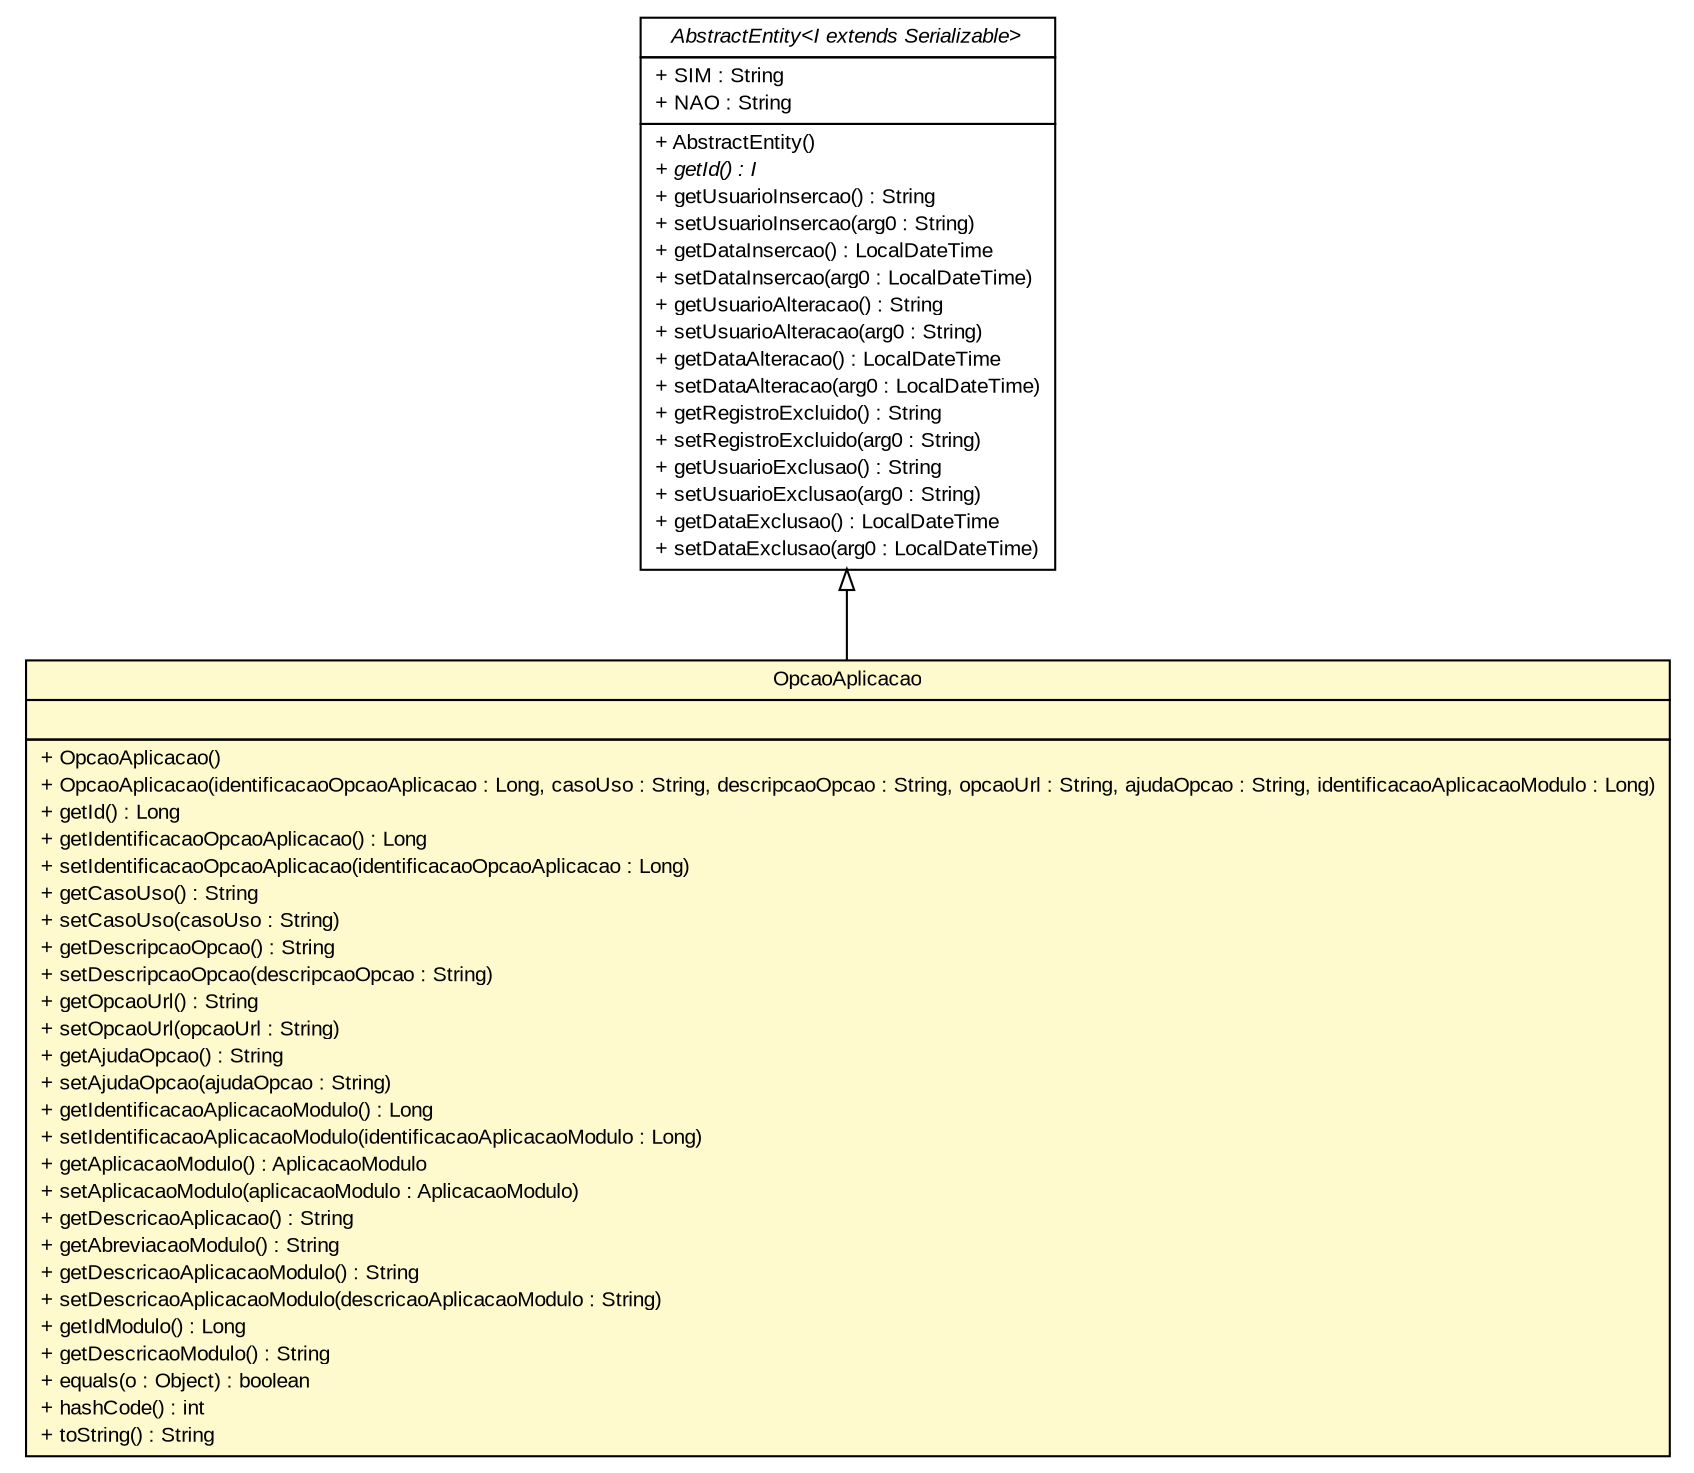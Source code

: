 #!/usr/local/bin/dot
#
# Class diagram 
# Generated by UMLGraph version R5_6 (http://www.umlgraph.org/)
#

digraph G {
	edge [fontname="arial",fontsize=10,labelfontname="arial",labelfontsize=10];
	node [fontname="arial",fontsize=10,shape=plaintext];
	nodesep=0.25;
	ranksep=0.5;
	// br.gov.to.sefaz.seg.persistence.entity.OpcaoAplicacao
	c29487 [label=<<table title="br.gov.to.sefaz.seg.persistence.entity.OpcaoAplicacao" border="0" cellborder="1" cellspacing="0" cellpadding="2" port="p" bgcolor="lemonChiffon" href="./OpcaoAplicacao.html">
		<tr><td><table border="0" cellspacing="0" cellpadding="1">
<tr><td align="center" balign="center"> OpcaoAplicacao </td></tr>
		</table></td></tr>
		<tr><td><table border="0" cellspacing="0" cellpadding="1">
<tr><td align="left" balign="left">  </td></tr>
		</table></td></tr>
		<tr><td><table border="0" cellspacing="0" cellpadding="1">
<tr><td align="left" balign="left"> + OpcaoAplicacao() </td></tr>
<tr><td align="left" balign="left"> + OpcaoAplicacao(identificacaoOpcaoAplicacao : Long, casoUso : String, descripcaoOpcao : String, opcaoUrl : String, ajudaOpcao : String, identificacaoAplicacaoModulo : Long) </td></tr>
<tr><td align="left" balign="left"> + getId() : Long </td></tr>
<tr><td align="left" balign="left"> + getIdentificacaoOpcaoAplicacao() : Long </td></tr>
<tr><td align="left" balign="left"> + setIdentificacaoOpcaoAplicacao(identificacaoOpcaoAplicacao : Long) </td></tr>
<tr><td align="left" balign="left"> + getCasoUso() : String </td></tr>
<tr><td align="left" balign="left"> + setCasoUso(casoUso : String) </td></tr>
<tr><td align="left" balign="left"> + getDescripcaoOpcao() : String </td></tr>
<tr><td align="left" balign="left"> + setDescripcaoOpcao(descripcaoOpcao : String) </td></tr>
<tr><td align="left" balign="left"> + getOpcaoUrl() : String </td></tr>
<tr><td align="left" balign="left"> + setOpcaoUrl(opcaoUrl : String) </td></tr>
<tr><td align="left" balign="left"> + getAjudaOpcao() : String </td></tr>
<tr><td align="left" balign="left"> + setAjudaOpcao(ajudaOpcao : String) </td></tr>
<tr><td align="left" balign="left"> + getIdentificacaoAplicacaoModulo() : Long </td></tr>
<tr><td align="left" balign="left"> + setIdentificacaoAplicacaoModulo(identificacaoAplicacaoModulo : Long) </td></tr>
<tr><td align="left" balign="left"> + getAplicacaoModulo() : AplicacaoModulo </td></tr>
<tr><td align="left" balign="left"> + setAplicacaoModulo(aplicacaoModulo : AplicacaoModulo) </td></tr>
<tr><td align="left" balign="left"> + getDescricaoAplicacao() : String </td></tr>
<tr><td align="left" balign="left"> + getAbreviacaoModulo() : String </td></tr>
<tr><td align="left" balign="left"> + getDescricaoAplicacaoModulo() : String </td></tr>
<tr><td align="left" balign="left"> + setDescricaoAplicacaoModulo(descricaoAplicacaoModulo : String) </td></tr>
<tr><td align="left" balign="left"> + getIdModulo() : Long </td></tr>
<tr><td align="left" balign="left"> + getDescricaoModulo() : String </td></tr>
<tr><td align="left" balign="left"> + equals(o : Object) : boolean </td></tr>
<tr><td align="left" balign="left"> + hashCode() : int </td></tr>
<tr><td align="left" balign="left"> + toString() : String </td></tr>
		</table></td></tr>
		</table>>, URL="./OpcaoAplicacao.html", fontname="arial", fontcolor="black", fontsize=10.0];
	//br.gov.to.sefaz.seg.persistence.entity.OpcaoAplicacao extends br.gov.to.sefaz.persistence.entity.AbstractEntity<java.lang.Long>
	c29529:p -> c29487:p [dir=back,arrowtail=empty];
	// br.gov.to.sefaz.persistence.entity.AbstractEntity<I extends java.io.Serializable>
	c29529 [label=<<table title="br.gov.to.sefaz.persistence.entity.AbstractEntity" border="0" cellborder="1" cellspacing="0" cellpadding="2" port="p" href="http://java.sun.com/j2se/1.4.2/docs/api/br/gov/to/sefaz/persistence/entity/AbstractEntity.html">
		<tr><td><table border="0" cellspacing="0" cellpadding="1">
<tr><td align="center" balign="center"><font face="arial italic"> AbstractEntity&lt;I extends Serializable&gt; </font></td></tr>
		</table></td></tr>
		<tr><td><table border="0" cellspacing="0" cellpadding="1">
<tr><td align="left" balign="left"> + SIM : String </td></tr>
<tr><td align="left" balign="left"> + NAO : String </td></tr>
		</table></td></tr>
		<tr><td><table border="0" cellspacing="0" cellpadding="1">
<tr><td align="left" balign="left"> + AbstractEntity() </td></tr>
<tr><td align="left" balign="left"><font face="arial italic" point-size="10.0"> + getId() : I </font></td></tr>
<tr><td align="left" balign="left"> + getUsuarioInsercao() : String </td></tr>
<tr><td align="left" balign="left"> + setUsuarioInsercao(arg0 : String) </td></tr>
<tr><td align="left" balign="left"> + getDataInsercao() : LocalDateTime </td></tr>
<tr><td align="left" balign="left"> + setDataInsercao(arg0 : LocalDateTime) </td></tr>
<tr><td align="left" balign="left"> + getUsuarioAlteracao() : String </td></tr>
<tr><td align="left" balign="left"> + setUsuarioAlteracao(arg0 : String) </td></tr>
<tr><td align="left" balign="left"> + getDataAlteracao() : LocalDateTime </td></tr>
<tr><td align="left" balign="left"> + setDataAlteracao(arg0 : LocalDateTime) </td></tr>
<tr><td align="left" balign="left"> + getRegistroExcluido() : String </td></tr>
<tr><td align="left" balign="left"> + setRegistroExcluido(arg0 : String) </td></tr>
<tr><td align="left" balign="left"> + getUsuarioExclusao() : String </td></tr>
<tr><td align="left" balign="left"> + setUsuarioExclusao(arg0 : String) </td></tr>
<tr><td align="left" balign="left"> + getDataExclusao() : LocalDateTime </td></tr>
<tr><td align="left" balign="left"> + setDataExclusao(arg0 : LocalDateTime) </td></tr>
		</table></td></tr>
		</table>>, URL="http://java.sun.com/j2se/1.4.2/docs/api/br/gov/to/sefaz/persistence/entity/AbstractEntity.html", fontname="arial", fontcolor="black", fontsize=10.0];
}

